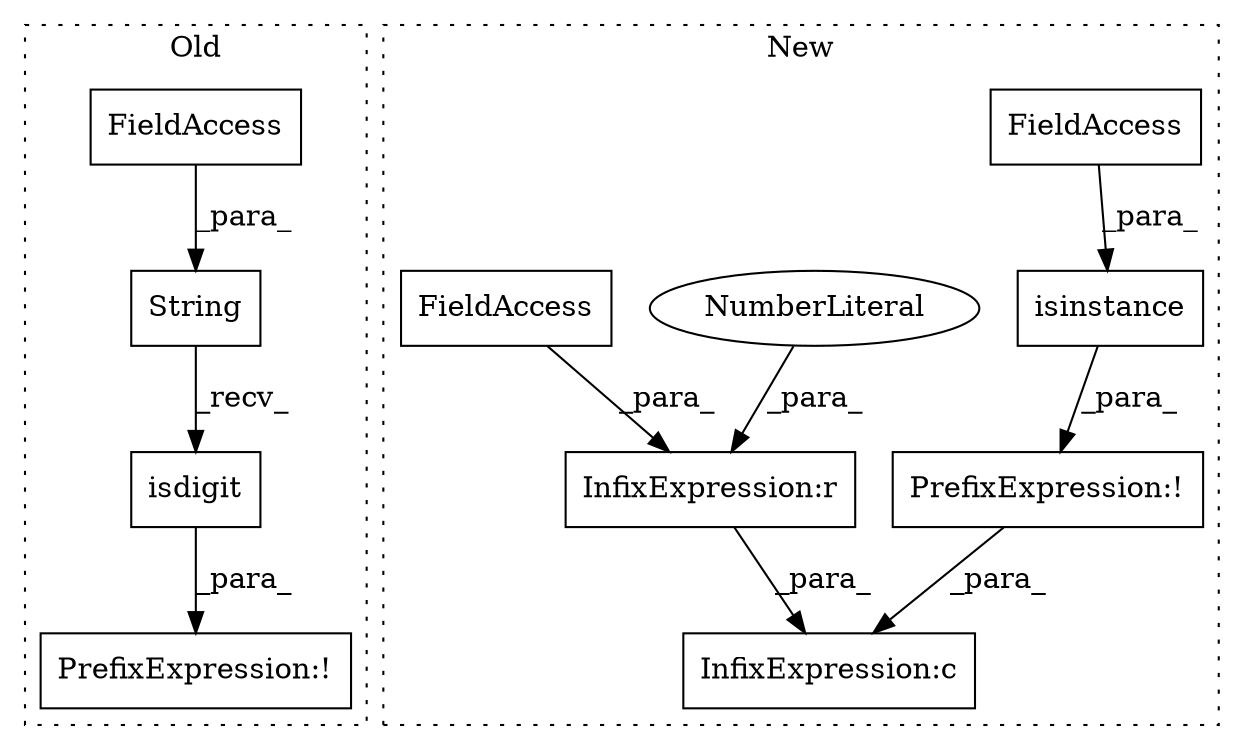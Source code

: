 digraph G {
subgraph cluster0 {
1 [label="String" a="32" s="3504,3521" l="7,1" shape="box"];
4 [label="FieldAccess" a="22" s="3511" l="10" shape="box"];
5 [label="isdigit" a="32" s="3523" l="9" shape="box"];
6 [label="PrefixExpression:!" a="38" s="3503" l="1" shape="box"];
label = "Old";
style="dotted";
}
subgraph cluster1 {
2 [label="isinstance" a="32" s="3522,3547" l="11,1" shape="box"];
3 [label="FieldAccess" a="22" s="3533" l="10" shape="box"];
7 [label="PrefixExpression:!" a="38" s="3521" l="1" shape="box"];
8 [label="InfixExpression:c" a="27" s="3548" l="4" shape="box"];
9 [label="InfixExpression:r" a="27" s="3563" l="3" shape="box"];
10 [label="NumberLiteral" a="34" s="3566" l="1" shape="ellipse"];
11 [label="FieldAccess" a="22" s="3553" l="10" shape="box"];
label = "New";
style="dotted";
}
1 -> 5 [label="_recv_"];
2 -> 7 [label="_para_"];
3 -> 2 [label="_para_"];
4 -> 1 [label="_para_"];
5 -> 6 [label="_para_"];
7 -> 8 [label="_para_"];
9 -> 8 [label="_para_"];
10 -> 9 [label="_para_"];
11 -> 9 [label="_para_"];
}